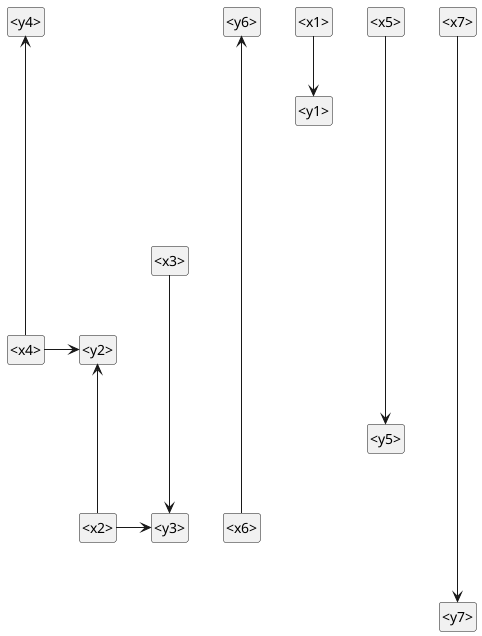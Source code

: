 @startuml
hide empty methods
hide empty attributes
hide circle
skinparam classAttributeIconSize 0
class _x6_ as "<x6>"
class _y6_ as "<y6>"
_x6_ -up------> _y6_
class _x1_ as "<x1>"
class _y1_ as "<y1>"
_x1_ -down-> _y1_
class _x2_ as "<x2>"
class _y2_ as "<y2>"
_x2_ -up--> _y2_
class _y3_ as "<y3>"
_x2_ -right---------> _y3_
class _x5_ as "<x5>"
class _y5_ as "<y5>"
_x5_ -down-----> _y5_
class _x4_ as "<x4>"
class _y4_ as "<y4>"
_x4_ -up----> _y4_
_x4_ -right-------> _y2_
class _x3_ as "<x3>"
_x3_ -down---> _y3_
class _x7_ as "<x7>"
class _y7_ as "<y7>"
_x7_ -down-------> _y7_
@enduml
